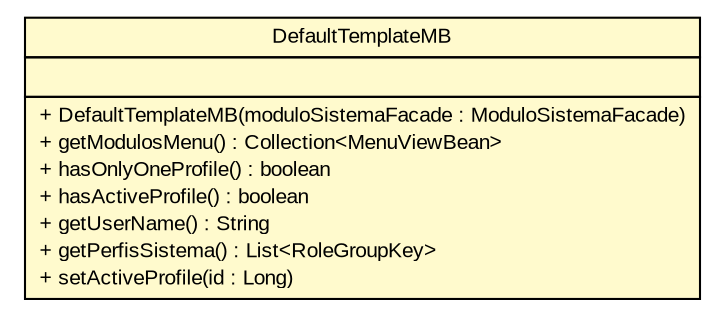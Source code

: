#!/usr/local/bin/dot
#
# Class diagram 
# Generated by UMLGraph version R5_6 (http://www.umlgraph.org/)
#

digraph G {
	edge [fontname="arial",fontsize=10,labelfontname="arial",labelfontsize=10];
	node [fontname="arial",fontsize=10,shape=plaintext];
	nodesep=0.25;
	ranksep=0.5;
	// br.gov.to.sefaz.seg.template.managedbean.DefaultTemplateMB
	c87976 [label=<<table title="br.gov.to.sefaz.seg.template.managedbean.DefaultTemplateMB" border="0" cellborder="1" cellspacing="0" cellpadding="2" port="p" bgcolor="lemonChiffon" href="./DefaultTemplateMB.html">
		<tr><td><table border="0" cellspacing="0" cellpadding="1">
<tr><td align="center" balign="center"> DefaultTemplateMB </td></tr>
		</table></td></tr>
		<tr><td><table border="0" cellspacing="0" cellpadding="1">
<tr><td align="left" balign="left">  </td></tr>
		</table></td></tr>
		<tr><td><table border="0" cellspacing="0" cellpadding="1">
<tr><td align="left" balign="left"> + DefaultTemplateMB(moduloSistemaFacade : ModuloSistemaFacade) </td></tr>
<tr><td align="left" balign="left"> + getModulosMenu() : Collection&lt;MenuViewBean&gt; </td></tr>
<tr><td align="left" balign="left"> + hasOnlyOneProfile() : boolean </td></tr>
<tr><td align="left" balign="left"> + hasActiveProfile() : boolean </td></tr>
<tr><td align="left" balign="left"> + getUserName() : String </td></tr>
<tr><td align="left" balign="left"> + getPerfisSistema() : List&lt;RoleGroupKey&gt; </td></tr>
<tr><td align="left" balign="left"> + setActiveProfile(id : Long) </td></tr>
		</table></td></tr>
		</table>>, URL="./DefaultTemplateMB.html", fontname="arial", fontcolor="black", fontsize=10.0];
}

